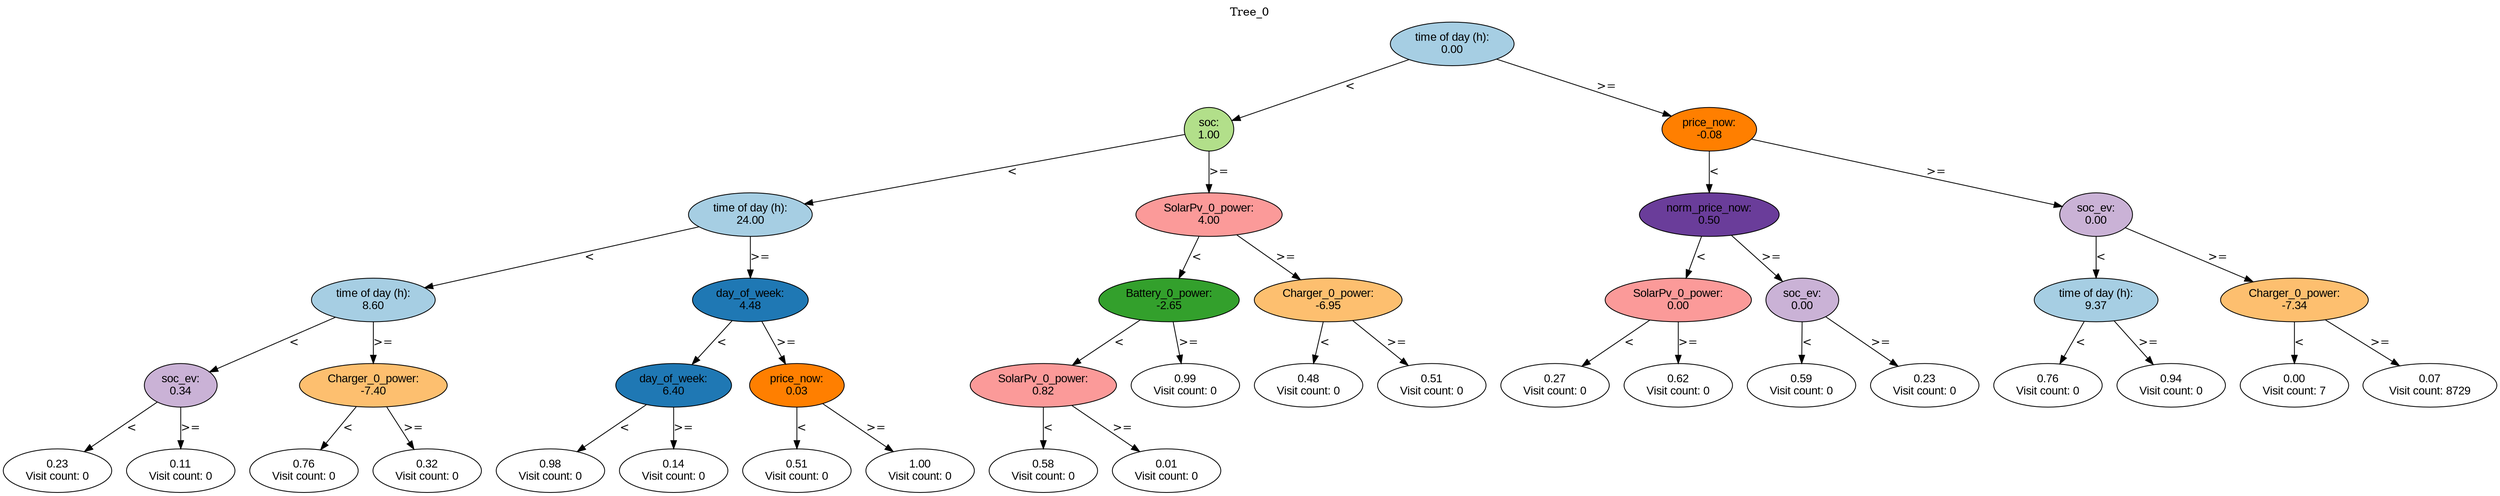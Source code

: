 digraph BST {
    node [fontname="Arial" style=filled colorscheme=paired12];
    0 [ label = "time of day (h):
0.00" fillcolor=1];
    1 [ label = "soc:
1.00" fillcolor=3];
    2 [ label = "time of day (h):
24.00" fillcolor=1];
    3 [ label = "time of day (h):
8.60" fillcolor=1];
    4 [ label = "soc_ev:
0.34" fillcolor=9];
    5 [ label = "0.23
Visit count: 0" fillcolor=white];
    6 [ label = "0.11
Visit count: 0" fillcolor=white];
    7 [ label = "Charger_0_power:
-7.40" fillcolor=7];
    8 [ label = "0.76
Visit count: 0" fillcolor=white];
    9 [ label = "0.32
Visit count: 0" fillcolor=white];
    10 [ label = "day_of_week:
4.48" fillcolor=2];
    11 [ label = "day_of_week:
6.40" fillcolor=2];
    12 [ label = "0.98
Visit count: 0" fillcolor=white];
    13 [ label = "0.14
Visit count: 0" fillcolor=white];
    14 [ label = "price_now:
0.03" fillcolor=8];
    15 [ label = "0.51
Visit count: 0" fillcolor=white];
    16 [ label = "1.00
Visit count: 0" fillcolor=white];
    17 [ label = "SolarPv_0_power:
4.00" fillcolor=5];
    18 [ label = "Battery_0_power:
-2.65" fillcolor=4];
    19 [ label = "SolarPv_0_power:
0.82" fillcolor=5];
    20 [ label = "0.58
Visit count: 0" fillcolor=white];
    21 [ label = "0.01
Visit count: 0" fillcolor=white];
    22 [ label = "0.99
Visit count: 0" fillcolor=white];
    23 [ label = "Charger_0_power:
-6.95" fillcolor=7];
    24 [ label = "0.48
Visit count: 0" fillcolor=white];
    25 [ label = "0.51
Visit count: 0" fillcolor=white];
    26 [ label = "price_now:
-0.08" fillcolor=8];
    27 [ label = "norm_price_now:
0.50" fillcolor=10];
    28 [ label = "SolarPv_0_power:
0.00" fillcolor=5];
    29 [ label = "0.27
Visit count: 0" fillcolor=white];
    30 [ label = "0.62
Visit count: 0" fillcolor=white];
    31 [ label = "soc_ev:
0.00" fillcolor=9];
    32 [ label = "0.59
Visit count: 0" fillcolor=white];
    33 [ label = "0.23
Visit count: 0" fillcolor=white];
    34 [ label = "soc_ev:
0.00" fillcolor=9];
    35 [ label = "time of day (h):
9.37" fillcolor=1];
    36 [ label = "0.76
Visit count: 0" fillcolor=white];
    37 [ label = "0.94
Visit count: 0" fillcolor=white];
    38 [ label = "Charger_0_power:
-7.34" fillcolor=7];
    39 [ label = "0.00
Visit count: 7" fillcolor=white];
    40 [ label = "0.07
Visit count: 8729" fillcolor=white];

    0  -> 1[ label = "<"];
    0  -> 26[ label = ">="];
    1  -> 2[ label = "<"];
    1  -> 17[ label = ">="];
    2  -> 3[ label = "<"];
    2  -> 10[ label = ">="];
    3  -> 4[ label = "<"];
    3  -> 7[ label = ">="];
    4  -> 5[ label = "<"];
    4  -> 6[ label = ">="];
    7  -> 8[ label = "<"];
    7  -> 9[ label = ">="];
    10  -> 11[ label = "<"];
    10  -> 14[ label = ">="];
    11  -> 12[ label = "<"];
    11  -> 13[ label = ">="];
    14  -> 15[ label = "<"];
    14  -> 16[ label = ">="];
    17  -> 18[ label = "<"];
    17  -> 23[ label = ">="];
    18  -> 19[ label = "<"];
    18  -> 22[ label = ">="];
    19  -> 20[ label = "<"];
    19  -> 21[ label = ">="];
    23  -> 24[ label = "<"];
    23  -> 25[ label = ">="];
    26  -> 27[ label = "<"];
    26  -> 34[ label = ">="];
    27  -> 28[ label = "<"];
    27  -> 31[ label = ">="];
    28  -> 29[ label = "<"];
    28  -> 30[ label = ">="];
    31  -> 32[ label = "<"];
    31  -> 33[ label = ">="];
    34  -> 35[ label = "<"];
    34  -> 38[ label = ">="];
    35  -> 36[ label = "<"];
    35  -> 37[ label = ">="];
    38  -> 39[ label = "<"];
    38  -> 40[ label = ">="];

    labelloc="t";
    label="Tree_0";
}